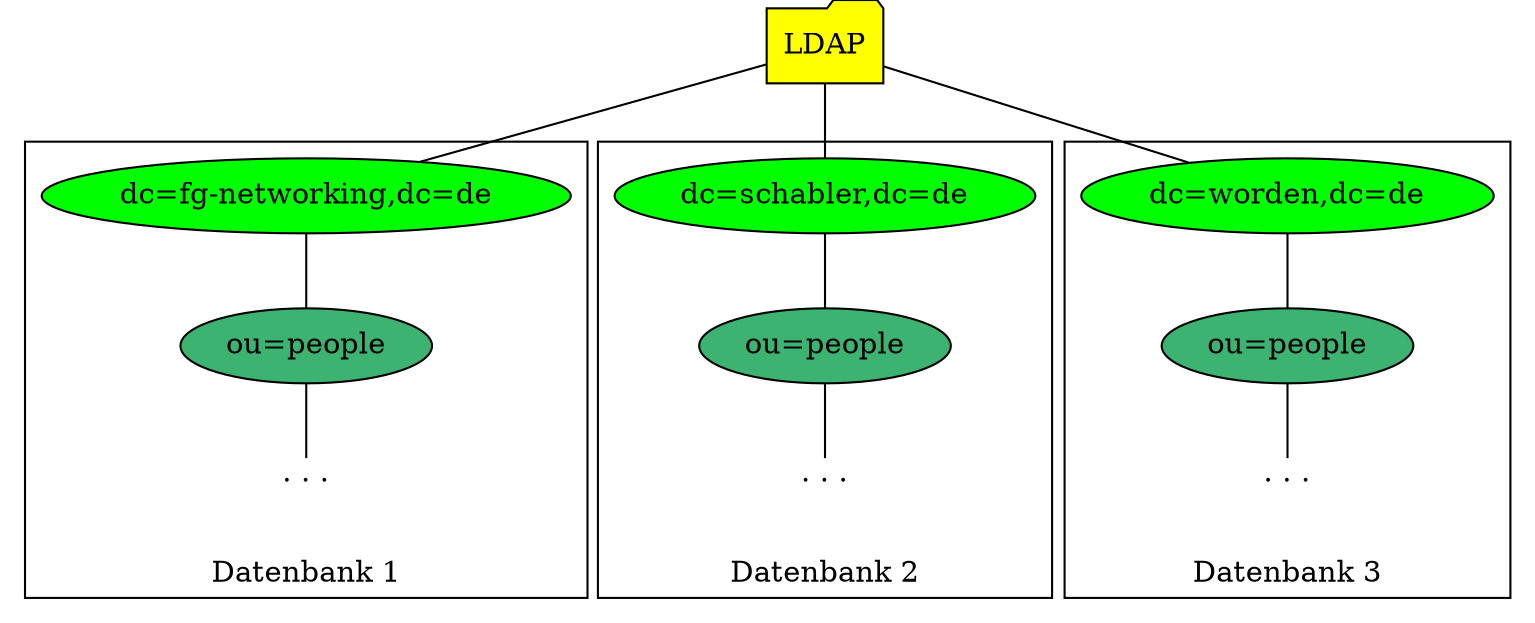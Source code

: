 graph G {
  compbound=true;
  subgraph cluster_fgn{
  fgn [label="dc=fg-networking,dc=de", style="filled", fillcolor="green", width=2.75];
  people1 [label="ou=people", style="filled", fillcolor="mediumseagreen"];
  fgnpe [label=". . .", labelloc="t", shape="plaintext"];
  label="Datenbank 1";
  labelloc=b;
}
  subgraph cluster_schabler{
  schabler [label="dc=schabler,dc=de", style="filled", fillcolor="green", width=2.75];
  people2 [label="ou=people", style="filled", fillcolor="mediumseagreen"];
  schabpe [label=". . .", labelloc="t", shape="plaintext"];
  label="Datenbank 2";
  labelloc=b;
}
  subgraph cluster_worden{
  worden [label="dc=worden,dc=de", style="filled", fillcolor="green", width=2.75];
  people3 [label="ou=people", style="filled", fillcolor="mediumseagreen"];
  wordpe [label=". . .", labelloc="t", shape="plaintext"];
  label="Datenbank 3";
  labelloc=b;
}
  root [label="LDAP", shape=folder, style="filled", fillcolor="yellow"];
  root -- fgn;
  root -- schabler;
  root -- worden;
  fgn -- people1 -- fgnpe;
  schabler -- people2 -- schabpe;
  worden -- people3 -- wordpe;
  margin=0; //margins around graphic and subgraphs
  nodesep=0.3; //minimal distance between nodes and subgraphs
  }
